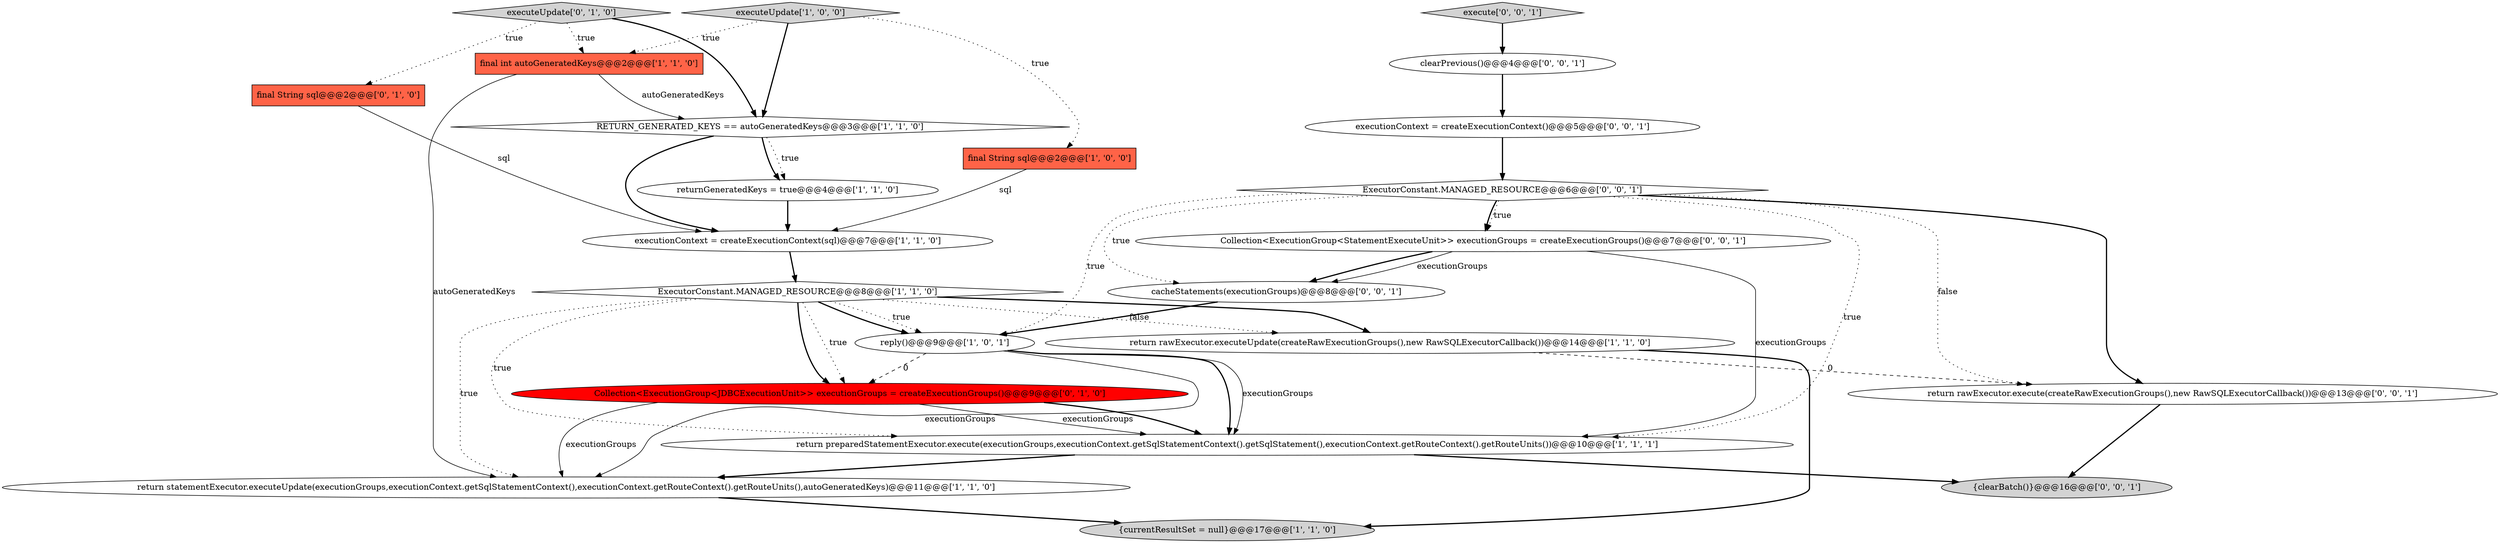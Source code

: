 digraph {
7 [style = filled, label = "ExecutorConstant.MANAGED_RESOURCE@@@8@@@['1', '1', '0']", fillcolor = white, shape = diamond image = "AAA0AAABBB1BBB"];
21 [style = filled, label = "clearPrevious()@@@4@@@['0', '0', '1']", fillcolor = white, shape = ellipse image = "AAA0AAABBB3BBB"];
5 [style = filled, label = "executionContext = createExecutionContext(sql)@@@7@@@['1', '1', '0']", fillcolor = white, shape = ellipse image = "AAA0AAABBB1BBB"];
14 [style = filled, label = "executeUpdate['0', '1', '0']", fillcolor = lightgray, shape = diamond image = "AAA0AAABBB2BBB"];
15 [style = filled, label = "return rawExecutor.execute(createRawExecutionGroups(),new RawSQLExecutorCallback())@@@13@@@['0', '0', '1']", fillcolor = white, shape = ellipse image = "AAA0AAABBB3BBB"];
20 [style = filled, label = "{clearBatch()}@@@16@@@['0', '0', '1']", fillcolor = lightgray, shape = ellipse image = "AAA0AAABBB3BBB"];
18 [style = filled, label = "execute['0', '0', '1']", fillcolor = lightgray, shape = diamond image = "AAA0AAABBB3BBB"];
12 [style = filled, label = "final String sql@@@2@@@['0', '1', '0']", fillcolor = tomato, shape = box image = "AAA0AAABBB2BBB"];
3 [style = filled, label = "final int autoGeneratedKeys@@@2@@@['1', '1', '0']", fillcolor = tomato, shape = box image = "AAA0AAABBB1BBB"];
10 [style = filled, label = "executeUpdate['1', '0', '0']", fillcolor = lightgray, shape = diamond image = "AAA0AAABBB1BBB"];
17 [style = filled, label = "cacheStatements(executionGroups)@@@8@@@['0', '0', '1']", fillcolor = white, shape = ellipse image = "AAA0AAABBB3BBB"];
1 [style = filled, label = "returnGeneratedKeys = true@@@4@@@['1', '1', '0']", fillcolor = white, shape = ellipse image = "AAA0AAABBB1BBB"];
2 [style = filled, label = "final String sql@@@2@@@['1', '0', '0']", fillcolor = tomato, shape = box image = "AAA0AAABBB1BBB"];
9 [style = filled, label = "reply()@@@9@@@['1', '0', '1']", fillcolor = white, shape = ellipse image = "AAA0AAABBB1BBB"];
8 [style = filled, label = "return rawExecutor.executeUpdate(createRawExecutionGroups(),new RawSQLExecutorCallback())@@@14@@@['1', '1', '0']", fillcolor = white, shape = ellipse image = "AAA0AAABBB1BBB"];
16 [style = filled, label = "Collection<ExecutionGroup<StatementExecuteUnit>> executionGroups = createExecutionGroups()@@@7@@@['0', '0', '1']", fillcolor = white, shape = ellipse image = "AAA0AAABBB3BBB"];
4 [style = filled, label = "{currentResultSet = null}@@@17@@@['1', '1', '0']", fillcolor = lightgray, shape = ellipse image = "AAA0AAABBB1BBB"];
6 [style = filled, label = "return preparedStatementExecutor.execute(executionGroups,executionContext.getSqlStatementContext().getSqlStatement(),executionContext.getRouteContext().getRouteUnits())@@@10@@@['1', '1', '1']", fillcolor = white, shape = ellipse image = "AAA0AAABBB1BBB"];
19 [style = filled, label = "ExecutorConstant.MANAGED_RESOURCE@@@6@@@['0', '0', '1']", fillcolor = white, shape = diamond image = "AAA0AAABBB3BBB"];
11 [style = filled, label = "return statementExecutor.executeUpdate(executionGroups,executionContext.getSqlStatementContext(),executionContext.getRouteContext().getRouteUnits(),autoGeneratedKeys)@@@11@@@['1', '1', '0']", fillcolor = white, shape = ellipse image = "AAA0AAABBB1BBB"];
0 [style = filled, label = "RETURN_GENERATED_KEYS == autoGeneratedKeys@@@3@@@['1', '1', '0']", fillcolor = white, shape = diamond image = "AAA0AAABBB1BBB"];
13 [style = filled, label = "Collection<ExecutionGroup<JDBCExecutionUnit>> executionGroups = createExecutionGroups()@@@9@@@['0', '1', '0']", fillcolor = red, shape = ellipse image = "AAA1AAABBB2BBB"];
22 [style = filled, label = "executionContext = createExecutionContext()@@@5@@@['0', '0', '1']", fillcolor = white, shape = ellipse image = "AAA0AAABBB3BBB"];
1->5 [style = bold, label=""];
7->13 [style = bold, label=""];
7->6 [style = dotted, label="true"];
16->17 [style = solid, label="executionGroups"];
14->12 [style = dotted, label="true"];
22->19 [style = bold, label=""];
19->17 [style = dotted, label="true"];
12->5 [style = solid, label="sql"];
7->13 [style = dotted, label="true"];
17->9 [style = bold, label=""];
8->15 [style = dashed, label="0"];
11->4 [style = bold, label=""];
19->15 [style = dotted, label="false"];
10->3 [style = dotted, label="true"];
2->5 [style = solid, label="sql"];
16->17 [style = bold, label=""];
7->9 [style = dotted, label="true"];
7->8 [style = bold, label=""];
16->6 [style = solid, label="executionGroups"];
9->6 [style = bold, label=""];
19->16 [style = bold, label=""];
7->9 [style = bold, label=""];
6->20 [style = bold, label=""];
7->11 [style = dotted, label="true"];
9->6 [style = solid, label="executionGroups"];
13->6 [style = solid, label="executionGroups"];
13->11 [style = solid, label="executionGroups"];
10->2 [style = dotted, label="true"];
14->0 [style = bold, label=""];
21->22 [style = bold, label=""];
0->1 [style = bold, label=""];
7->8 [style = dotted, label="false"];
6->11 [style = bold, label=""];
15->20 [style = bold, label=""];
10->0 [style = bold, label=""];
19->9 [style = dotted, label="true"];
3->0 [style = solid, label="autoGeneratedKeys"];
9->13 [style = dashed, label="0"];
19->16 [style = dotted, label="true"];
14->3 [style = dotted, label="true"];
9->11 [style = solid, label="executionGroups"];
5->7 [style = bold, label=""];
19->6 [style = dotted, label="true"];
8->4 [style = bold, label=""];
13->6 [style = bold, label=""];
19->15 [style = bold, label=""];
18->21 [style = bold, label=""];
3->11 [style = solid, label="autoGeneratedKeys"];
0->5 [style = bold, label=""];
0->1 [style = dotted, label="true"];
}
